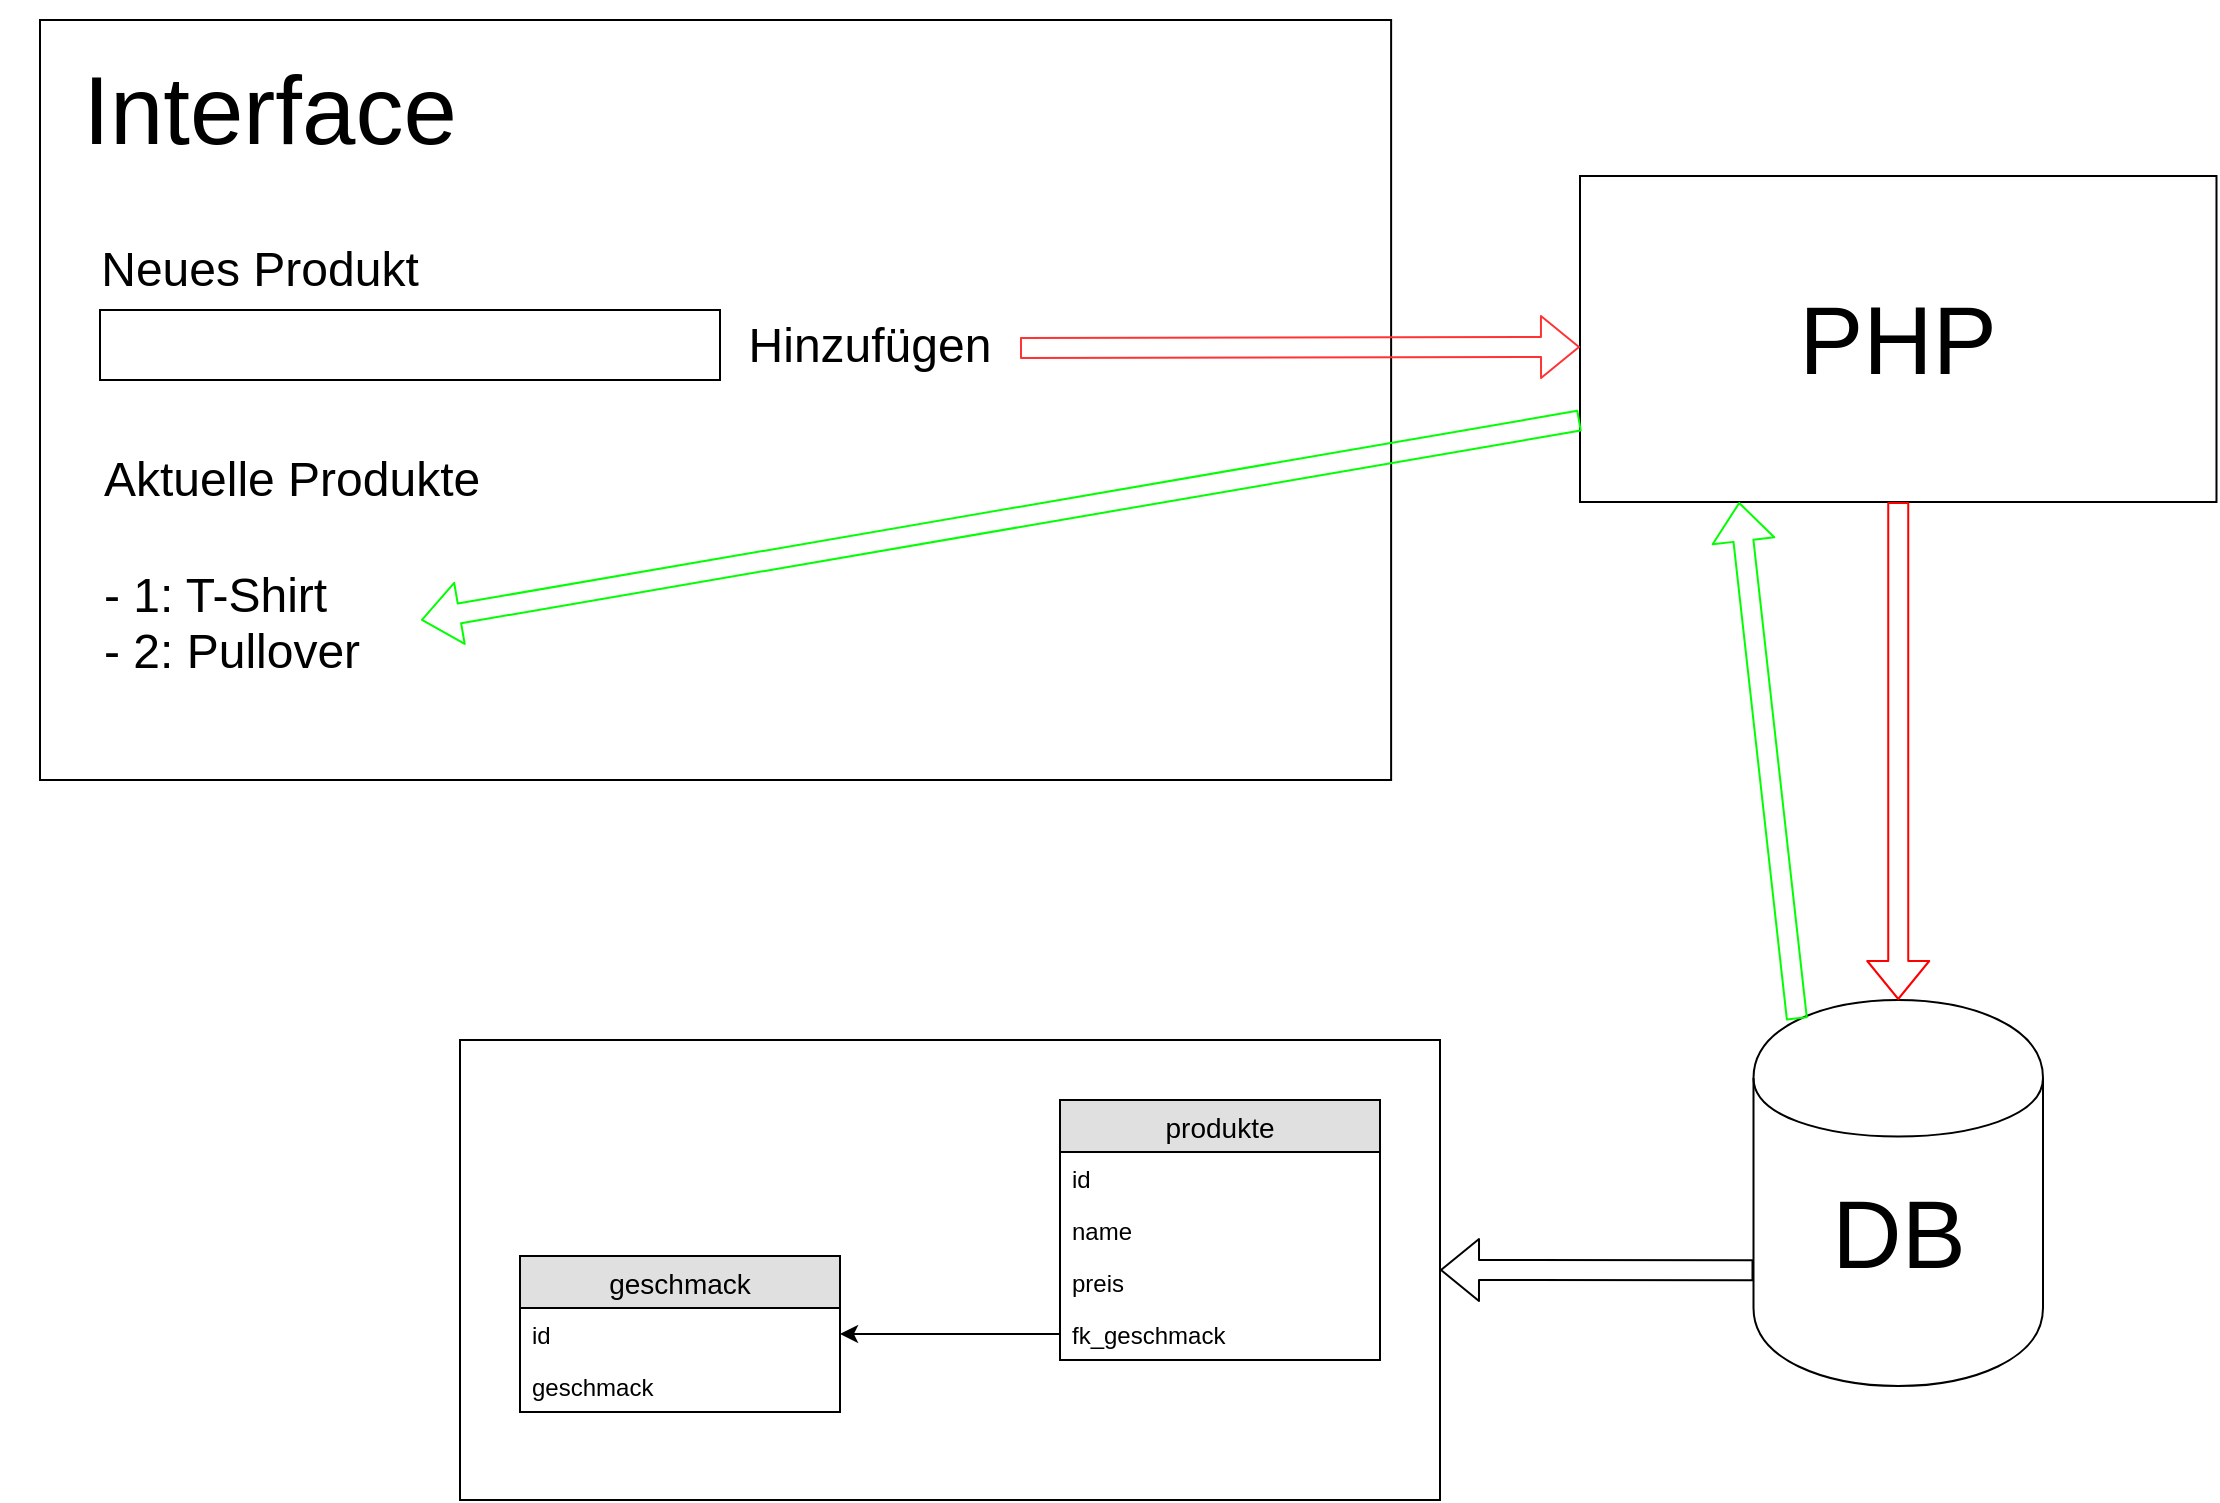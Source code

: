 <mxfile version="12.4.2" type="device" pages="1"><diagram id="b_Nt6yOYlO3V3h4N7r9e" name="Interface"><mxGraphModel dx="1826" dy="856" grid="1" gridSize="10" guides="1" tooltips="1" connect="1" arrows="1" fold="1" page="1" pageScale="1" pageWidth="1169" pageHeight="827" math="0" shadow="0"><root><mxCell id="0"/><mxCell id="1" parent="0"/><mxCell id="tbc8N2bGbRUaJoW_tlfc-11" value="" style="rounded=0;whiteSpace=wrap;html=1;" vertex="1" parent="1"><mxGeometry x="230" y="530" width="490" height="230" as="geometry"/></mxCell><mxCell id="otiZC-4urBaXP5IfanmY-1" value="" style="rounded=0;whiteSpace=wrap;html=1;" parent="1" vertex="1"><mxGeometry x="20" y="20" width="675.56" height="380" as="geometry"/></mxCell><mxCell id="otiZC-4urBaXP5IfanmY-2" value="&lt;font style=&quot;font-size: 48px&quot;&gt;DB&lt;/font&gt;" style="shape=cylinder;whiteSpace=wrap;html=1;boundedLbl=1;backgroundOutline=1;" parent="1" vertex="1"><mxGeometry x="876.75" y="510" width="144.75" height="193" as="geometry"/></mxCell><mxCell id="otiZC-4urBaXP5IfanmY-3" value="&lt;font style=&quot;font-size: 48px&quot;&gt;PHP&lt;/font&gt;" style="rounded=0;whiteSpace=wrap;html=1;" parent="1" vertex="1"><mxGeometry x="790" y="98" width="318.24" height="163" as="geometry"/></mxCell><mxCell id="otiZC-4urBaXP5IfanmY-4" value="" style="shape=flexArrow;endArrow=classic;html=1;entryX=0.5;entryY=0;entryDx=0;entryDy=0;exitX=0.5;exitY=1;exitDx=0;exitDy=0;strokeColor=#FF0000;" parent="1" source="otiZC-4urBaXP5IfanmY-3" target="otiZC-4urBaXP5IfanmY-2" edge="1"><mxGeometry width="50" height="50" relative="1" as="geometry"><mxPoint x="995" y="347" as="sourcePoint"/><mxPoint x="-575" y="757" as="targetPoint"/><Array as="points"/></mxGeometry></mxCell><mxCell id="otiZC-4urBaXP5IfanmY-5" value="" style="shape=flexArrow;endArrow=classic;html=1;entryX=0;entryY=0.5;entryDx=0;entryDy=0;strokeColor=#FF3333;" parent="1" edge="1"><mxGeometry width="50" height="50" relative="1" as="geometry"><mxPoint x="510" y="184" as="sourcePoint"/><mxPoint x="790" y="183.5" as="targetPoint"/><Array as="points"/></mxGeometry></mxCell><mxCell id="otiZC-4urBaXP5IfanmY-6" value="&lt;font style=&quot;font-size: 48px&quot;&gt;Interface&lt;/font&gt;" style="text;html=1;strokeColor=none;fillColor=none;align=center;verticalAlign=middle;whiteSpace=wrap;rounded=0;" parent="1" vertex="1"><mxGeometry y="10" width="270" height="110" as="geometry"/></mxCell><mxCell id="otiZC-4urBaXP5IfanmY-7" value="&lt;font style=&quot;font-size: 24px&quot;&gt;Hinzufügen&lt;/font&gt;" style="text;html=1;strokeColor=none;fillColor=none;align=center;verticalAlign=middle;whiteSpace=wrap;rounded=0;" parent="1" vertex="1"><mxGeometry x="300" y="127.5" width="270" height="110" as="geometry"/></mxCell><mxCell id="otiZC-4urBaXP5IfanmY-8" value="" style="rounded=0;whiteSpace=wrap;html=1;" parent="1" vertex="1"><mxGeometry x="50" y="165" width="310" height="35" as="geometry"/></mxCell><mxCell id="otiZC-4urBaXP5IfanmY-9" value="&lt;font style=&quot;font-size: 24px&quot;&gt;Neues Produkt&lt;/font&gt;" style="text;html=1;strokeColor=none;fillColor=none;align=center;verticalAlign=middle;whiteSpace=wrap;rounded=0;" parent="1" vertex="1"><mxGeometry x="40" y="90" width="180" height="110" as="geometry"/></mxCell><mxCell id="otiZC-4urBaXP5IfanmY-10" value="&lt;font style=&quot;font-size: 24px&quot;&gt;Aktuelle Produkte&lt;br&gt;&lt;br&gt;- 1: T-Shirt&lt;br&gt;- 2: Pullover&lt;br&gt;&lt;/font&gt;" style="text;html=1;strokeColor=none;fillColor=none;align=left;verticalAlign=middle;whiteSpace=wrap;rounded=0;" parent="1" vertex="1"><mxGeometry x="50" y="237.5" width="200" height="110" as="geometry"/></mxCell><mxCell id="otiZC-4urBaXP5IfanmY-11" value="" style="shape=flexArrow;endArrow=classic;html=1;entryX=0.25;entryY=1;entryDx=0;entryDy=0;exitX=0.15;exitY=0.05;exitDx=0;exitDy=0;exitPerimeter=0;strokeColor=#00FF00;" parent="1" source="otiZC-4urBaXP5IfanmY-2" target="otiZC-4urBaXP5IfanmY-3" edge="1"><mxGeometry width="50" height="50" relative="1" as="geometry"><mxPoint x="444.0" y="590" as="sourcePoint"/><mxPoint x="723.94" y="592.02" as="targetPoint"/><Array as="points"/></mxGeometry></mxCell><mxCell id="otiZC-4urBaXP5IfanmY-12" value="" style="shape=flexArrow;endArrow=classic;html=1;entryX=0.25;entryY=1;entryDx=0;entryDy=0;exitX=0;exitY=0.75;exitDx=0;exitDy=0;strokeColor=#00FF00;" parent="1" source="otiZC-4urBaXP5IfanmY-3" edge="1"><mxGeometry width="50" height="50" relative="1" as="geometry"><mxPoint x="250" y="532" as="sourcePoint"/><mxPoint x="210.5" y="320" as="targetPoint"/><Array as="points"/></mxGeometry></mxCell><mxCell id="tbc8N2bGbRUaJoW_tlfc-1" value="geschmack" style="swimlane;fontStyle=0;childLayout=stackLayout;horizontal=1;startSize=26;fillColor=#e0e0e0;horizontalStack=0;resizeParent=1;resizeParentMax=0;resizeLast=0;collapsible=1;marginBottom=0;swimlaneFillColor=#ffffff;align=center;fontSize=14;" vertex="1" parent="1"><mxGeometry x="260" y="638" width="160" height="78" as="geometry"/></mxCell><mxCell id="tbc8N2bGbRUaJoW_tlfc-2" value="id" style="text;strokeColor=none;fillColor=none;spacingLeft=4;spacingRight=4;overflow=hidden;rotatable=0;points=[[0,0.5],[1,0.5]];portConstraint=eastwest;fontSize=12;" vertex="1" parent="tbc8N2bGbRUaJoW_tlfc-1"><mxGeometry y="26" width="160" height="26" as="geometry"/></mxCell><mxCell id="tbc8N2bGbRUaJoW_tlfc-3" value="geschmack" style="text;strokeColor=none;fillColor=none;spacingLeft=4;spacingRight=4;overflow=hidden;rotatable=0;points=[[0,0.5],[1,0.5]];portConstraint=eastwest;fontSize=12;" vertex="1" parent="tbc8N2bGbRUaJoW_tlfc-1"><mxGeometry y="52" width="160" height="26" as="geometry"/></mxCell><mxCell id="tbc8N2bGbRUaJoW_tlfc-5" value="produkte" style="swimlane;fontStyle=0;childLayout=stackLayout;horizontal=1;startSize=26;fillColor=#e0e0e0;horizontalStack=0;resizeParent=1;resizeParentMax=0;resizeLast=0;collapsible=1;marginBottom=0;swimlaneFillColor=#ffffff;align=center;fontSize=14;" vertex="1" parent="1"><mxGeometry x="530" y="560" width="160" height="130" as="geometry"/></mxCell><mxCell id="tbc8N2bGbRUaJoW_tlfc-6" value="id" style="text;strokeColor=none;fillColor=none;spacingLeft=4;spacingRight=4;overflow=hidden;rotatable=0;points=[[0,0.5],[1,0.5]];portConstraint=eastwest;fontSize=12;" vertex="1" parent="tbc8N2bGbRUaJoW_tlfc-5"><mxGeometry y="26" width="160" height="26" as="geometry"/></mxCell><mxCell id="tbc8N2bGbRUaJoW_tlfc-7" value="name" style="text;strokeColor=none;fillColor=none;spacingLeft=4;spacingRight=4;overflow=hidden;rotatable=0;points=[[0,0.5],[1,0.5]];portConstraint=eastwest;fontSize=12;" vertex="1" parent="tbc8N2bGbRUaJoW_tlfc-5"><mxGeometry y="52" width="160" height="26" as="geometry"/></mxCell><mxCell id="tbc8N2bGbRUaJoW_tlfc-8" value="preis" style="text;strokeColor=none;fillColor=none;spacingLeft=4;spacingRight=4;overflow=hidden;rotatable=0;points=[[0,0.5],[1,0.5]];portConstraint=eastwest;fontSize=12;" vertex="1" parent="tbc8N2bGbRUaJoW_tlfc-5"><mxGeometry y="78" width="160" height="26" as="geometry"/></mxCell><mxCell id="tbc8N2bGbRUaJoW_tlfc-9" value="fk_geschmack" style="text;strokeColor=none;fillColor=none;spacingLeft=4;spacingRight=4;overflow=hidden;rotatable=0;points=[[0,0.5],[1,0.5]];portConstraint=eastwest;fontSize=12;" vertex="1" parent="tbc8N2bGbRUaJoW_tlfc-5"><mxGeometry y="104" width="160" height="26" as="geometry"/></mxCell><mxCell id="tbc8N2bGbRUaJoW_tlfc-12" style="edgeStyle=orthogonalEdgeStyle;rounded=0;orthogonalLoop=1;jettySize=auto;html=1;exitX=0;exitY=0.5;exitDx=0;exitDy=0;entryX=1;entryY=0.5;entryDx=0;entryDy=0;" edge="1" parent="1" source="tbc8N2bGbRUaJoW_tlfc-9" target="tbc8N2bGbRUaJoW_tlfc-1"><mxGeometry relative="1" as="geometry"/></mxCell><mxCell id="tbc8N2bGbRUaJoW_tlfc-14" value="" style="shape=flexArrow;endArrow=classic;html=1;entryX=1;entryY=0.5;entryDx=0;entryDy=0;exitX=0;exitY=0.7;exitDx=0;exitDy=0;" edge="1" parent="1" source="otiZC-4urBaXP5IfanmY-2" target="tbc8N2bGbRUaJoW_tlfc-11"><mxGeometry width="50" height="50" relative="1" as="geometry"><mxPoint x="760" y="700" as="sourcePoint"/><mxPoint x="810" y="650" as="targetPoint"/></mxGeometry></mxCell></root></mxGraphModel></diagram></mxfile>